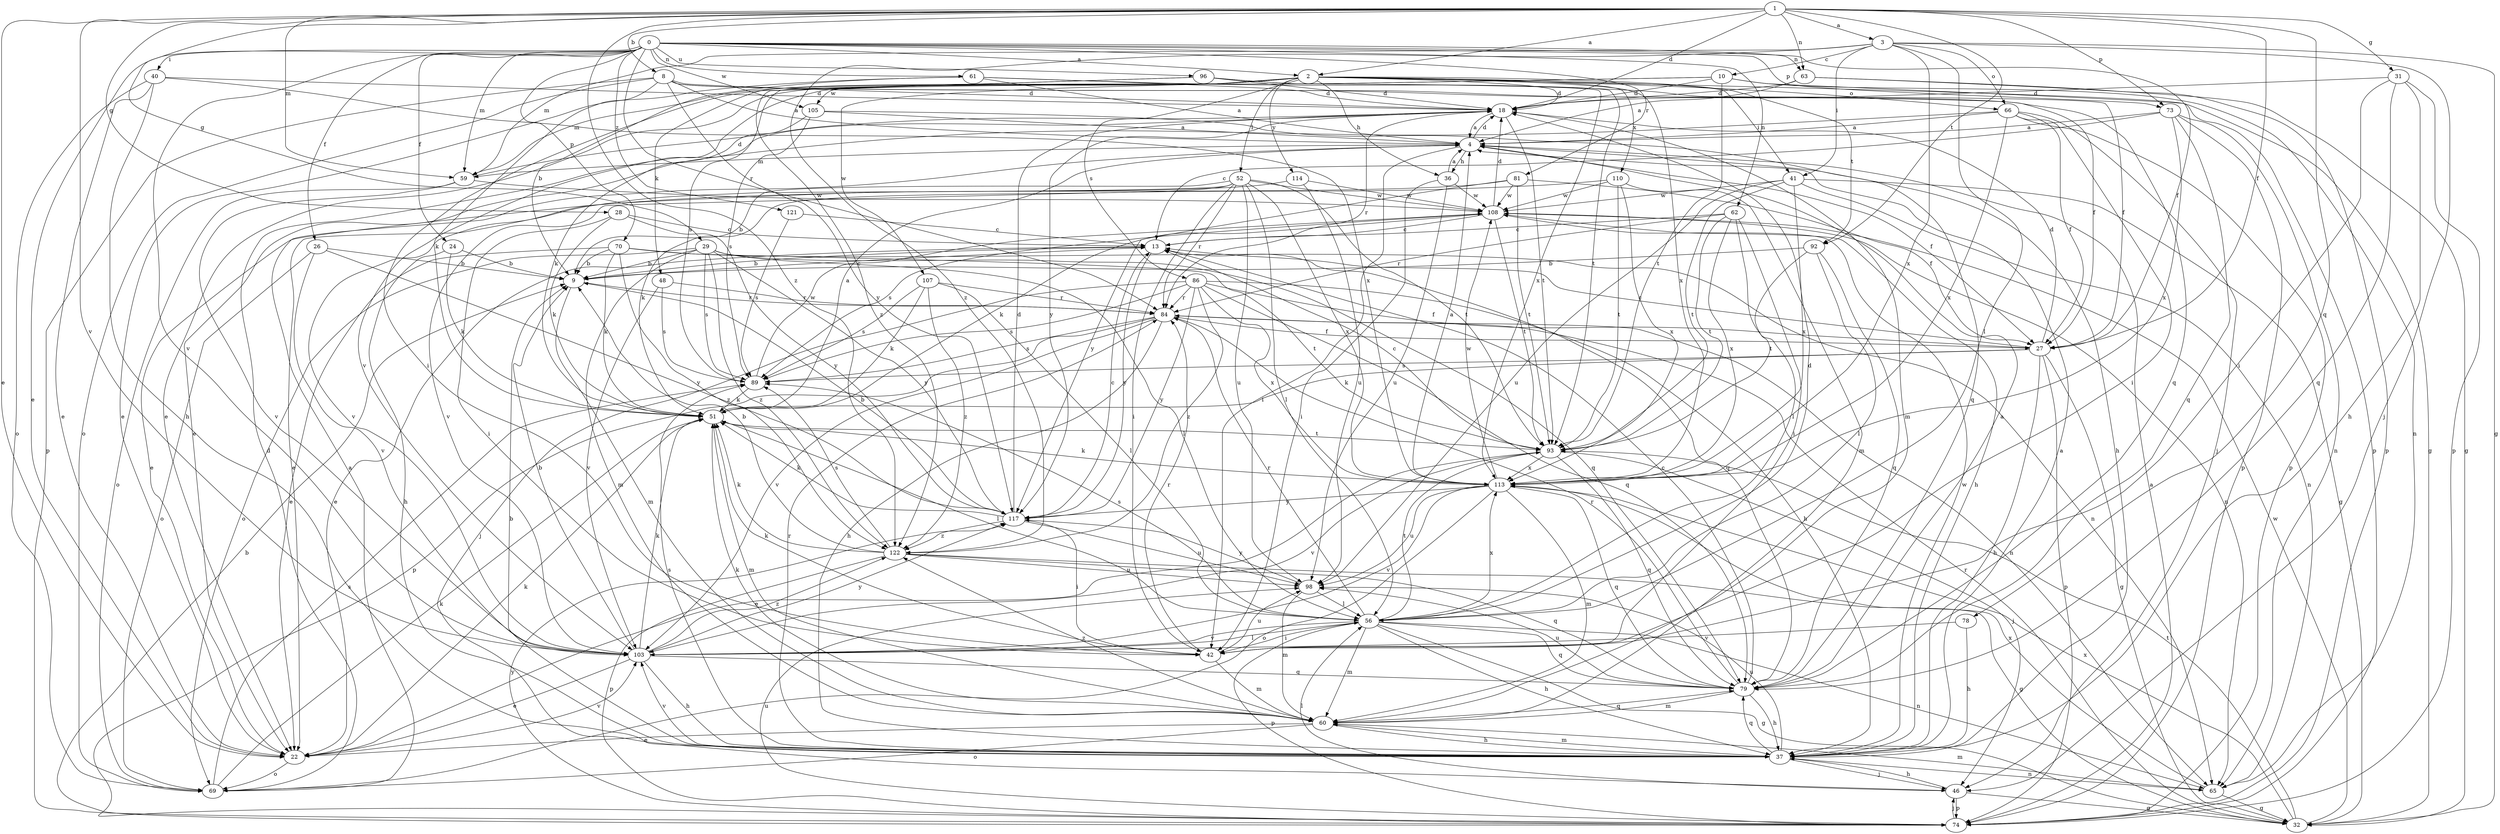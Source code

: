 strict digraph  {
0;
1;
2;
3;
4;
8;
9;
10;
13;
18;
22;
24;
26;
27;
28;
29;
31;
32;
36;
37;
40;
41;
42;
46;
48;
51;
52;
56;
59;
60;
61;
62;
63;
65;
66;
69;
70;
73;
74;
78;
79;
81;
84;
86;
89;
92;
93;
96;
98;
103;
105;
107;
108;
110;
113;
114;
117;
121;
122;
0 -> 2  [label=a];
0 -> 22  [label=e];
0 -> 24  [label=f];
0 -> 26  [label=f];
0 -> 27  [label=f];
0 -> 40  [label=i];
0 -> 59  [label=m];
0 -> 61  [label=n];
0 -> 62  [label=n];
0 -> 63  [label=n];
0 -> 70  [label=p];
0 -> 73  [label=p];
0 -> 81  [label=r];
0 -> 84  [label=r];
0 -> 96  [label=u];
0 -> 103  [label=v];
0 -> 105  [label=w];
0 -> 121  [label=z];
1 -> 2  [label=a];
1 -> 3  [label=a];
1 -> 8  [label=b];
1 -> 18  [label=d];
1 -> 22  [label=e];
1 -> 27  [label=f];
1 -> 28  [label=g];
1 -> 29  [label=g];
1 -> 31  [label=g];
1 -> 59  [label=m];
1 -> 63  [label=n];
1 -> 73  [label=p];
1 -> 78  [label=q];
1 -> 92  [label=t];
1 -> 103  [label=v];
1 -> 122  [label=z];
2 -> 18  [label=d];
2 -> 32  [label=g];
2 -> 36  [label=h];
2 -> 41  [label=i];
2 -> 48  [label=k];
2 -> 52  [label=l];
2 -> 59  [label=m];
2 -> 66  [label=o];
2 -> 86  [label=s];
2 -> 89  [label=s];
2 -> 92  [label=t];
2 -> 105  [label=w];
2 -> 107  [label=w];
2 -> 110  [label=x];
2 -> 113  [label=x];
2 -> 114  [label=y];
3 -> 10  [label=c];
3 -> 32  [label=g];
3 -> 41  [label=i];
3 -> 46  [label=j];
3 -> 56  [label=l];
3 -> 59  [label=m];
3 -> 66  [label=o];
3 -> 113  [label=x];
3 -> 122  [label=z];
4 -> 18  [label=d];
4 -> 27  [label=f];
4 -> 36  [label=h];
4 -> 37  [label=h];
4 -> 42  [label=i];
4 -> 59  [label=m];
8 -> 4  [label=a];
8 -> 18  [label=d];
8 -> 27  [label=f];
8 -> 51  [label=k];
8 -> 69  [label=o];
8 -> 74  [label=p];
8 -> 79  [label=q];
8 -> 117  [label=y];
9 -> 13  [label=c];
9 -> 60  [label=m];
9 -> 84  [label=r];
10 -> 18  [label=d];
10 -> 22  [label=e];
10 -> 65  [label=n];
10 -> 74  [label=p];
10 -> 93  [label=t];
10 -> 103  [label=v];
13 -> 9  [label=b];
13 -> 22  [label=e];
13 -> 79  [label=q];
13 -> 117  [label=y];
18 -> 4  [label=a];
18 -> 60  [label=m];
18 -> 84  [label=r];
18 -> 93  [label=t];
18 -> 117  [label=y];
22 -> 51  [label=k];
22 -> 69  [label=o];
22 -> 103  [label=v];
24 -> 9  [label=b];
24 -> 37  [label=h];
24 -> 51  [label=k];
26 -> 9  [label=b];
26 -> 69  [label=o];
26 -> 103  [label=v];
26 -> 117  [label=y];
27 -> 13  [label=c];
27 -> 18  [label=d];
27 -> 32  [label=g];
27 -> 37  [label=h];
27 -> 51  [label=k];
27 -> 74  [label=p];
27 -> 89  [label=s];
28 -> 13  [label=c];
28 -> 42  [label=i];
28 -> 51  [label=k];
28 -> 117  [label=y];
29 -> 9  [label=b];
29 -> 56  [label=l];
29 -> 60  [label=m];
29 -> 69  [label=o];
29 -> 79  [label=q];
29 -> 89  [label=s];
29 -> 117  [label=y];
29 -> 122  [label=z];
31 -> 18  [label=d];
31 -> 37  [label=h];
31 -> 42  [label=i];
31 -> 74  [label=p];
31 -> 79  [label=q];
32 -> 84  [label=r];
32 -> 93  [label=t];
32 -> 108  [label=w];
32 -> 113  [label=x];
36 -> 4  [label=a];
36 -> 42  [label=i];
36 -> 98  [label=u];
36 -> 108  [label=w];
37 -> 4  [label=a];
37 -> 9  [label=b];
37 -> 46  [label=j];
37 -> 60  [label=m];
37 -> 65  [label=n];
37 -> 79  [label=q];
37 -> 84  [label=r];
37 -> 89  [label=s];
37 -> 98  [label=u];
37 -> 103  [label=v];
37 -> 108  [label=w];
40 -> 18  [label=d];
40 -> 22  [label=e];
40 -> 37  [label=h];
40 -> 69  [label=o];
40 -> 113  [label=x];
41 -> 32  [label=g];
41 -> 65  [label=n];
41 -> 93  [label=t];
41 -> 98  [label=u];
41 -> 108  [label=w];
41 -> 113  [label=x];
42 -> 51  [label=k];
42 -> 60  [label=m];
42 -> 84  [label=r];
42 -> 98  [label=u];
46 -> 32  [label=g];
46 -> 37  [label=h];
46 -> 56  [label=l];
46 -> 74  [label=p];
48 -> 84  [label=r];
48 -> 89  [label=s];
48 -> 103  [label=v];
51 -> 4  [label=a];
51 -> 56  [label=l];
51 -> 60  [label=m];
51 -> 93  [label=t];
52 -> 9  [label=b];
52 -> 42  [label=i];
52 -> 51  [label=k];
52 -> 56  [label=l];
52 -> 84  [label=r];
52 -> 93  [label=t];
52 -> 98  [label=u];
52 -> 103  [label=v];
52 -> 108  [label=w];
52 -> 113  [label=x];
56 -> 18  [label=d];
56 -> 32  [label=g];
56 -> 37  [label=h];
56 -> 42  [label=i];
56 -> 60  [label=m];
56 -> 65  [label=n];
56 -> 74  [label=p];
56 -> 79  [label=q];
56 -> 84  [label=r];
56 -> 89  [label=s];
56 -> 93  [label=t];
56 -> 103  [label=v];
56 -> 113  [label=x];
59 -> 18  [label=d];
59 -> 69  [label=o];
59 -> 103  [label=v];
59 -> 108  [label=w];
60 -> 22  [label=e];
60 -> 37  [label=h];
60 -> 51  [label=k];
60 -> 69  [label=o];
60 -> 79  [label=q];
60 -> 122  [label=z];
61 -> 4  [label=a];
61 -> 9  [label=b];
61 -> 18  [label=d];
61 -> 22  [label=e];
61 -> 27  [label=f];
62 -> 13  [label=c];
62 -> 42  [label=i];
62 -> 56  [label=l];
62 -> 84  [label=r];
62 -> 93  [label=t];
62 -> 113  [label=x];
63 -> 4  [label=a];
63 -> 18  [label=d];
63 -> 32  [label=g];
63 -> 74  [label=p];
65 -> 32  [label=g];
65 -> 60  [label=m];
65 -> 113  [label=x];
66 -> 4  [label=a];
66 -> 22  [label=e];
66 -> 27  [label=f];
66 -> 42  [label=i];
66 -> 46  [label=j];
66 -> 74  [label=p];
66 -> 113  [label=x];
69 -> 4  [label=a];
69 -> 18  [label=d];
69 -> 51  [label=k];
69 -> 89  [label=s];
70 -> 9  [label=b];
70 -> 22  [label=e];
70 -> 51  [label=k];
70 -> 65  [label=n];
70 -> 93  [label=t];
70 -> 122  [label=z];
73 -> 4  [label=a];
73 -> 13  [label=c];
73 -> 65  [label=n];
73 -> 74  [label=p];
73 -> 79  [label=q];
73 -> 113  [label=x];
74 -> 4  [label=a];
74 -> 9  [label=b];
74 -> 46  [label=j];
74 -> 98  [label=u];
74 -> 117  [label=y];
78 -> 37  [label=h];
78 -> 103  [label=v];
79 -> 4  [label=a];
79 -> 13  [label=c];
79 -> 37  [label=h];
79 -> 60  [label=m];
79 -> 84  [label=r];
79 -> 98  [label=u];
81 -> 22  [label=e];
81 -> 27  [label=f];
81 -> 93  [label=t];
81 -> 108  [label=w];
81 -> 117  [label=y];
84 -> 27  [label=f];
84 -> 37  [label=h];
84 -> 65  [label=n];
84 -> 74  [label=p];
84 -> 89  [label=s];
84 -> 103  [label=v];
86 -> 27  [label=f];
86 -> 37  [label=h];
86 -> 46  [label=j];
86 -> 79  [label=q];
86 -> 84  [label=r];
86 -> 89  [label=s];
86 -> 113  [label=x];
86 -> 117  [label=y];
86 -> 122  [label=z];
89 -> 51  [label=k];
89 -> 108  [label=w];
92 -> 9  [label=b];
92 -> 56  [label=l];
92 -> 79  [label=q];
92 -> 93  [label=t];
93 -> 13  [label=c];
93 -> 22  [label=e];
93 -> 46  [label=j];
93 -> 79  [label=q];
93 -> 103  [label=v];
93 -> 113  [label=x];
96 -> 18  [label=d];
96 -> 42  [label=i];
96 -> 93  [label=t];
96 -> 113  [label=x];
96 -> 122  [label=z];
98 -> 56  [label=l];
98 -> 60  [label=m];
98 -> 117  [label=y];
103 -> 9  [label=b];
103 -> 22  [label=e];
103 -> 37  [label=h];
103 -> 51  [label=k];
103 -> 56  [label=l];
103 -> 79  [label=q];
103 -> 117  [label=y];
103 -> 122  [label=z];
105 -> 4  [label=a];
105 -> 51  [label=k];
105 -> 79  [label=q];
105 -> 89  [label=s];
107 -> 51  [label=k];
107 -> 56  [label=l];
107 -> 84  [label=r];
107 -> 89  [label=s];
107 -> 122  [label=z];
108 -> 13  [label=c];
108 -> 18  [label=d];
108 -> 37  [label=h];
108 -> 51  [label=k];
108 -> 65  [label=n];
108 -> 89  [label=s];
108 -> 93  [label=t];
110 -> 60  [label=m];
110 -> 93  [label=t];
110 -> 103  [label=v];
110 -> 108  [label=w];
110 -> 113  [label=x];
113 -> 4  [label=a];
113 -> 51  [label=k];
113 -> 60  [label=m];
113 -> 69  [label=o];
113 -> 79  [label=q];
113 -> 98  [label=u];
113 -> 103  [label=v];
113 -> 108  [label=w];
113 -> 117  [label=y];
114 -> 22  [label=e];
114 -> 98  [label=u];
114 -> 108  [label=w];
117 -> 9  [label=b];
117 -> 13  [label=c];
117 -> 18  [label=d];
117 -> 42  [label=i];
117 -> 51  [label=k];
117 -> 98  [label=u];
117 -> 122  [label=z];
121 -> 13  [label=c];
121 -> 89  [label=s];
122 -> 9  [label=b];
122 -> 32  [label=g];
122 -> 51  [label=k];
122 -> 74  [label=p];
122 -> 79  [label=q];
122 -> 89  [label=s];
122 -> 98  [label=u];
}

